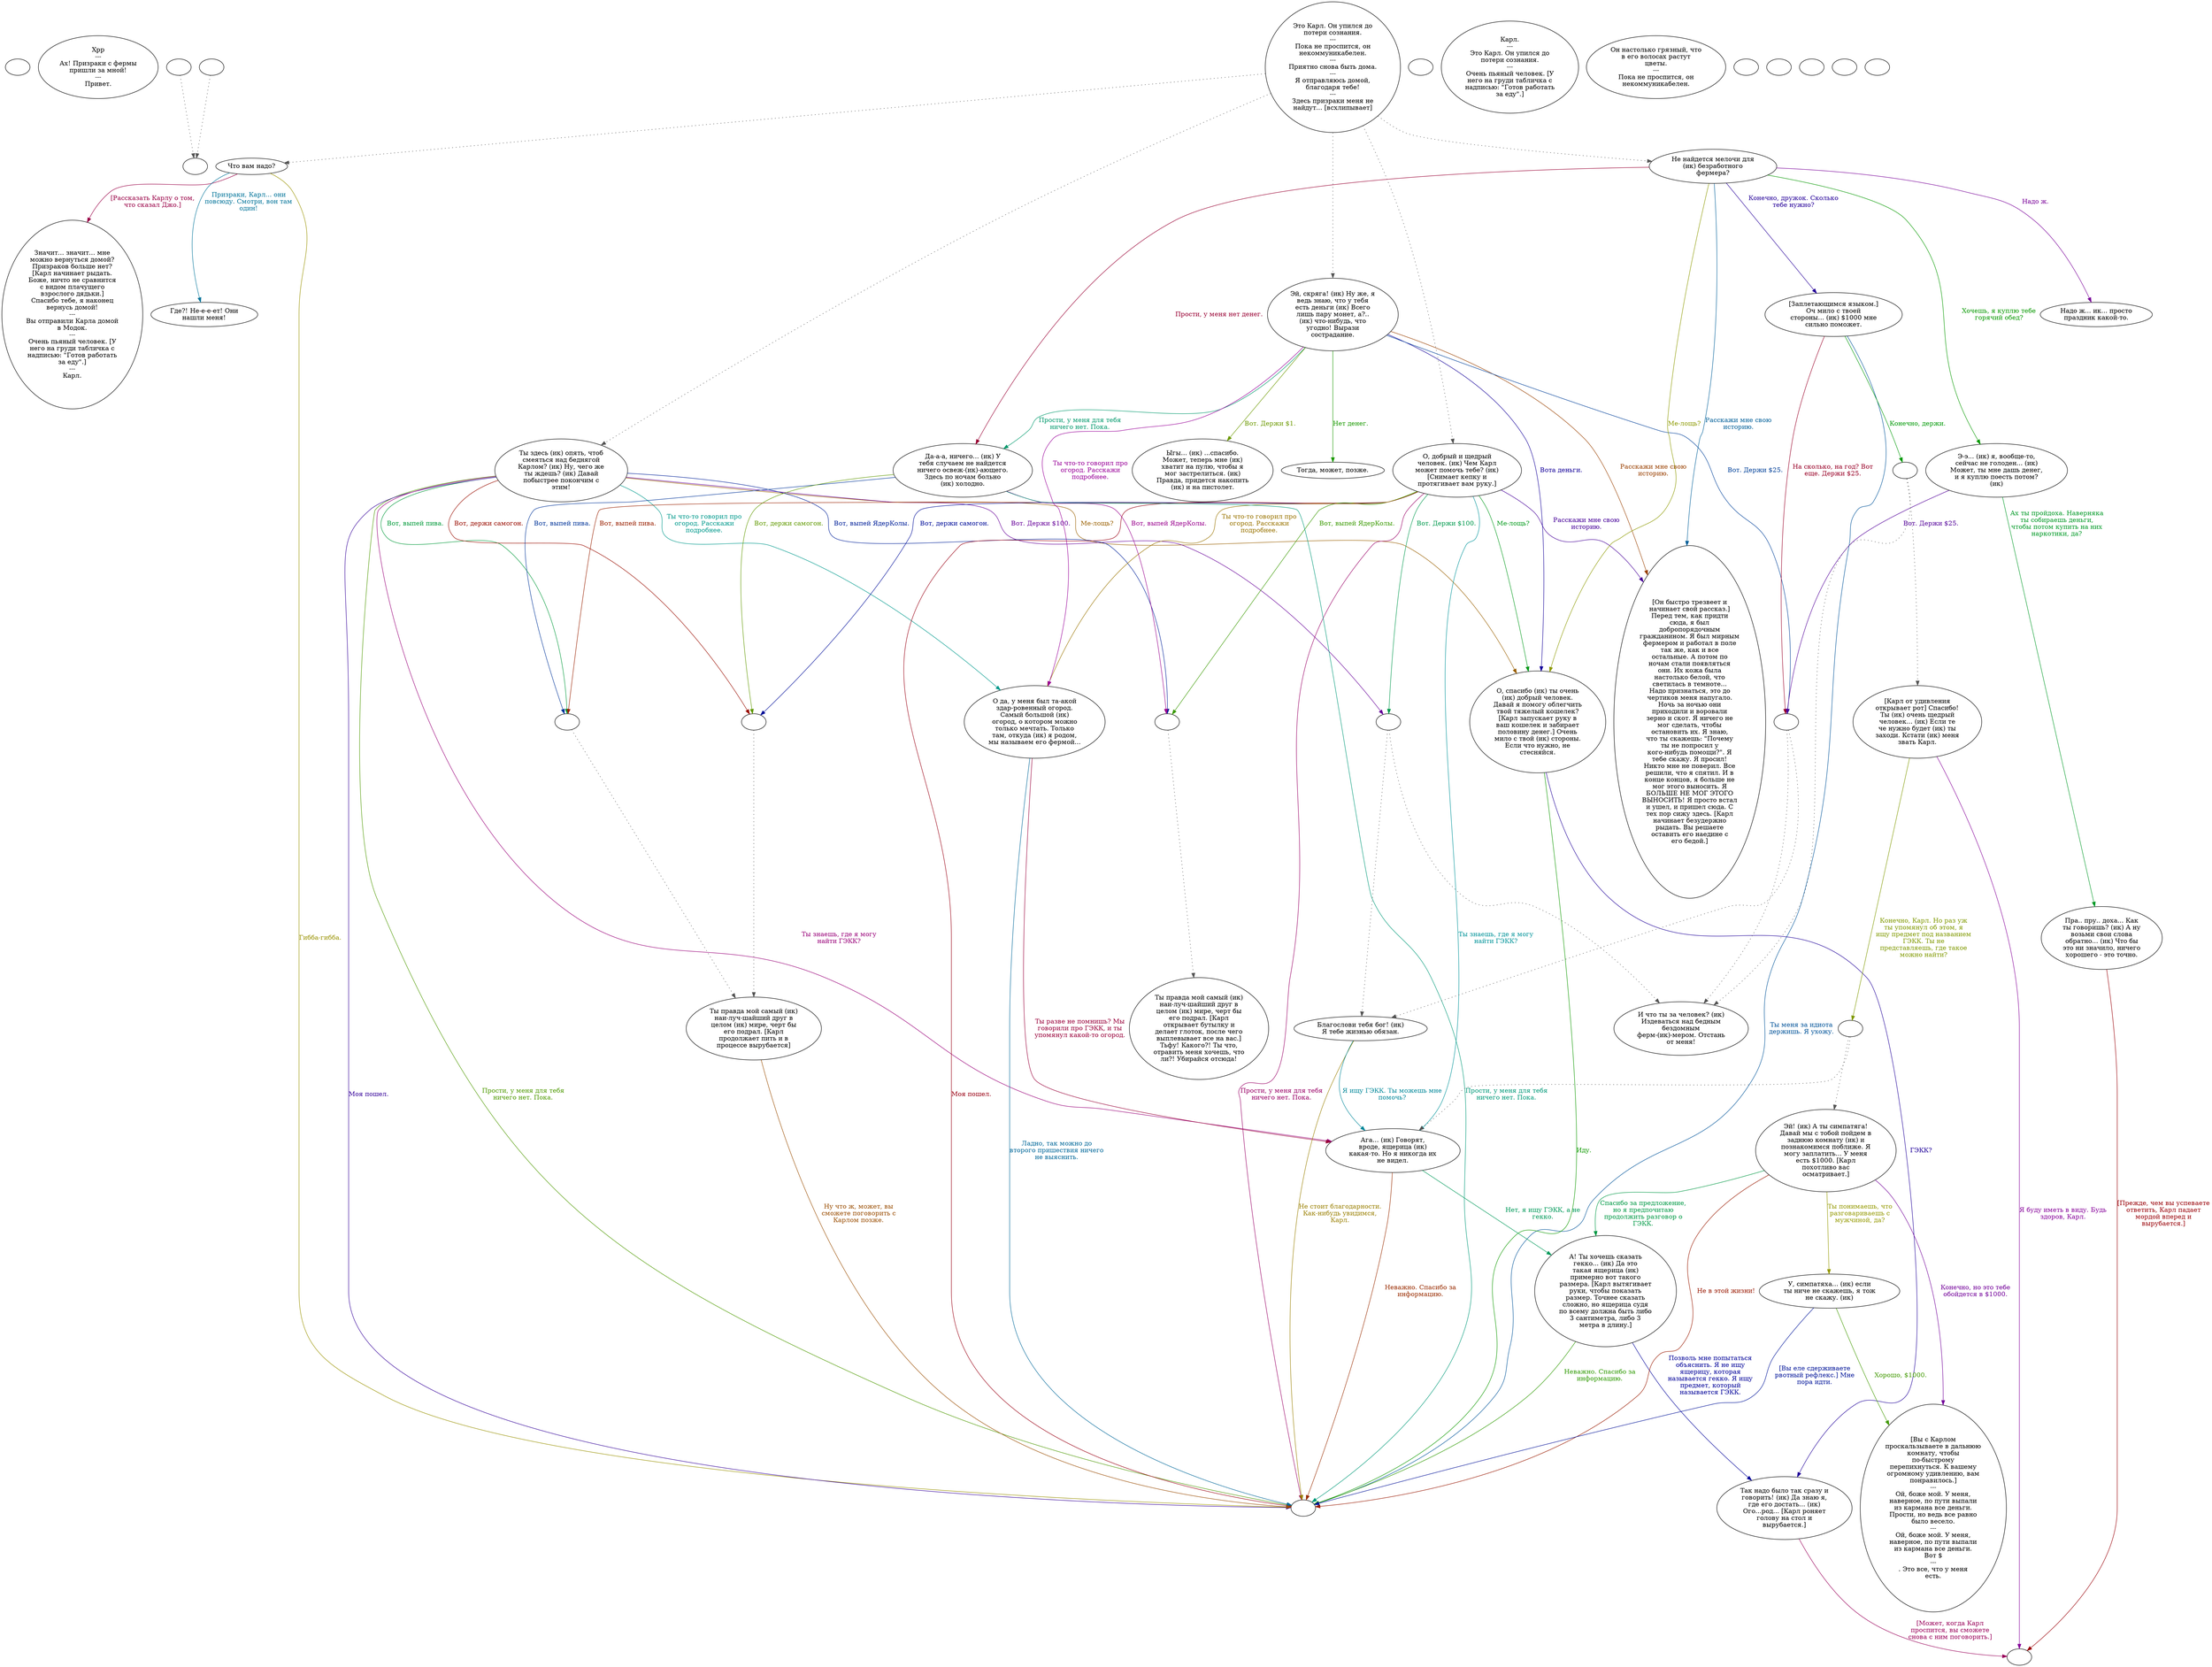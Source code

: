 digraph mcKarl {
  "start" [style=filled       fillcolor="#FFFFFF"       color="#000000"]
  "start" [label=""]
  "critter_p_proc" [style=filled       fillcolor="#FFFFFF"       color="#000000"]
  "critter_p_proc" [label="Хрр\n---\nАх! Призраки с фермы\nпришли за мной!\n---\nПривет."]
  "pickup_p_proc" [style=filled       fillcolor="#FFFFFF"       color="#000000"]
  "pickup_p_proc" -> "Node998" [style=dotted color="#555555"]
  "pickup_p_proc" [label=""]
  "talk_p_proc" [style=filled       fillcolor="#FFFFFF"       color="#000000"]
  "talk_p_proc" -> "Node003" [style=dotted color="#555555"]
  "talk_p_proc" -> "Node004" [style=dotted color="#555555"]
  "talk_p_proc" -> "Node001" [style=dotted color="#555555"]
  "talk_p_proc" -> "Node002" [style=dotted color="#555555"]
  "talk_p_proc" -> "Node000" [style=dotted color="#555555"]
  "talk_p_proc" [label="Это Карл. Он упился до\nпотери сознания.\n---\nПока не проспится, он\nнекоммуникабелен.\n---\nПриятно снова быть дома.\n---\nЯ отправляюсь домой,\nблагодаря тебе!\n---\nЗдесь призраки меня не\nнайдут... [всхлипывает]"]
  "destroy_p_proc" [style=filled       fillcolor="#FFFFFF"       color="#000000"]
  "destroy_p_proc" [label=""]
  "look_at_p_proc" [style=filled       fillcolor="#FFFFFF"       color="#000000"]
  "look_at_p_proc" [label="Карл.\n---\nЭто Карл. Он упился до\nпотери сознания.\n---\nОчень пьяный человек. [У\nнего на груди табличка с\nнадписью: \"Готов работать\nза еду\".]"]
  "description_p_proc" [style=filled       fillcolor="#FFFFFF"       color="#000000"]
  "description_p_proc" [label="Он настолько грязный, что\nв его волосах растут\nцветы.\n---\nПока не проспится, он\nнекоммуникабелен."]
  "use_skill_on_p_proc" [style=filled       fillcolor="#FFFFFF"       color="#000000"]
  "use_skill_on_p_proc" [label=""]
  "damage_p_proc" [style=filled       fillcolor="#FFFFFF"       color="#000000"]
  "damage_p_proc" -> "Node998" [style=dotted color="#555555"]
  "damage_p_proc" [label=""]
  "map_enter_p_proc" [style=filled       fillcolor="#FFFFFF"       color="#000000"]
  "map_enter_p_proc" [label=""]
  "map_exit_p_proc" [style=filled       fillcolor="#FFFFFF"       color="#000000"]
  "map_exit_p_proc" [label=""]
  "map_update_p_proc" [style=filled       fillcolor="#FFFFFF"       color="#000000"]
  "map_update_p_proc" [label=""]
  "Node000" [style=filled       fillcolor="#FFFFFF"       color="#000000"]
  "Node000" [label="Не найдется мелочи для\n(ик) безработного\nфермера?"]
  "Node000" -> "Node010" [label="Конечно, дружок. Сколько\nтебе нужно?" color="#260099" fontcolor="#260099"]
  "Node000" -> "Node020" [label="Хочешь, я куплю тебе\nгорячий обед?" color="#069900" fontcolor="#069900"]
  "Node000" -> "Node025" [label="Прости, у меня нет денег." color="#990033" fontcolor="#990033"]
  "Node000" -> "Node046" [label="Расскажи мне свою\nисторию." color="#005F99" fontcolor="#005F99"]
  "Node000" -> "Node030" [label="Ме-лощь?" color="#8C9900" fontcolor="#8C9900"]
  "Node000" -> "Node031" [label="Надо ж." color="#790099" fontcolor="#790099"]
  "Node001" [style=filled       fillcolor="#FFFFFF"       color="#000000"]
  "Node001" [label="О, добрый и щедрый\nчеловек. (ик) Чем Карл\nможет помочь тебе? (ик)\n[Снимает кепку и\nпротягивает вам руку.]"]
  "Node001" -> "Node994" [label="Вот. Держи $100." color="#00994D" fontcolor="#00994D"]
  "Node001" -> "Node993" [label="Вот, выпей пива." color="#992000" fontcolor="#992000"]
  "Node001" -> "Node992" [label="Вот, держи самогон." color="#000D99" fontcolor="#000D99"]
  "Node001" -> "Node991" [label="Вот, выпей ЯдерКолы." color="#399900" fontcolor="#399900"]
  "Node001" -> "Node999" [label="Прости, у меня для тебя\nничего нет. Пока." color="#990066" fontcolor="#990066"]
  "Node001" -> "Node013" [label="Ты знаешь, где я могу\nнайти ГЭКК?" color="#009399" fontcolor="#009399"]
  "Node001" -> "Node042" [label="Ты что-то говорил про\nогород. Расскажи\nподробнее." color="#997300" fontcolor="#997300"]
  "Node001" -> "Node046" [label="Расскажи мне свою\nисторию." color="#460099" fontcolor="#460099"]
  "Node001" -> "Node030" [label="Ме-лощь?" color="#009919" fontcolor="#009919"]
  "Node001" -> "Node999" [label="Моя пошел." color="#990013" fontcolor="#990013"]
  "Node002" [style=filled       fillcolor="#FFFFFF"       color="#000000"]
  "Node002" [label="Эй, скряга! (ик) Ну же, я\nведь знаю, что у тебя\nесть деньги (ик) Всего\nлишь пару монет, а?..\n(ик) что-нибудь, что\nугодно! Вырази\nсострадание."]
  "Node002" -> "Node990" [label="Вот. Держи $25." color="#004099" fontcolor="#004099"]
  "Node002" -> "Node033" [label="Вот. Держи $1." color="#6C9900" fontcolor="#6C9900"]
  "Node002" -> "Node042" [label="Ты что-то говорил про\nогород. Расскажи\nподробнее." color="#990099" fontcolor="#990099"]
  "Node002" -> "Node025" [label="Прости, у меня для тебя\nничего нет. Пока." color="#00996C" fontcolor="#00996C"]
  "Node002" -> "Node046" [label="Расскажи мне свою\nисторию." color="#994000" fontcolor="#994000"]
  "Node002" -> "Node030" [label="Вота деньги." color="#130099" fontcolor="#130099"]
  "Node002" -> "Node032" [label="Нет денег." color="#1A9900" fontcolor="#1A9900"]
  "Node003" [style=filled       fillcolor="#FFFFFF"       color="#000000"]
  "Node003" [label="Что вам надо?"]
  "Node003" -> "Node040" [label="[Рассказать Карлу о том,\nчто сказал Джо.]" color="#990046" fontcolor="#990046"]
  "Node003" -> "Node041" [label="Призраки, Карл... они\nповсюду. Смотри, вон там\nодин!" color="#007399" fontcolor="#007399"]
  "Node003" -> "Node999" [label="Гибба-гибба." color="#999200" fontcolor="#999200"]
  "Node004" [style=filled       fillcolor="#FFFFFF"       color="#000000"]
  "Node004" [label="Ты здесь (ик) опять, чтоб\nсмеяться над беднягой\nКарлом? (ик) Ну, чего же\nты ждешь? (ик) Давай\nпобыстрее покончим с\nэтим!"]
  "Node004" -> "Node994" [label="Вот. Держи $100." color="#660099" fontcolor="#660099"]
  "Node004" -> "Node993" [label="Вот, выпей пива." color="#009939" fontcolor="#009939"]
  "Node004" -> "Node992" [label="Вот, держи самогон." color="#990C00" fontcolor="#990C00"]
  "Node004" -> "Node991" [label="Вот, выпей ЯдерКолы." color="#002099" fontcolor="#002099"]
  "Node004" -> "Node999" [label="Прости, у меня для тебя\nничего нет. Пока." color="#4D9900" fontcolor="#4D9900"]
  "Node004" -> "Node013" [label="Ты знаешь, где я могу\nнайти ГЭКК?" color="#990079" fontcolor="#990079"]
  "Node004" -> "Node042" [label="Ты что-то говорил про\nогород. Расскажи\nподробнее." color="#00998C" fontcolor="#00998C"]
  "Node004" -> "Node030" [label="Ме-лощь?" color="#995F00" fontcolor="#995F00"]
  "Node004" -> "Node999" [label="Моя пошел." color="#330099" fontcolor="#330099"]
  "Node010" [style=filled       fillcolor="#FFFFFF"       color="#000000"]
  "Node010" [label="[Заплетающимся языком.]\nОч мило с твоей\nстороны... (ик) $1000 мне\nсильно поможет."]
  "Node010" -> "Node996" [label="Конечно, держи." color="#009906" fontcolor="#009906"]
  "Node010" -> "Node990" [label="На сколько, на год? Вот\nеще. Держи $25." color="#990027" fontcolor="#990027"]
  "Node010" -> "Node999" [label="Ты меня за идиота\nдержишь. Я ухожу." color="#005399" fontcolor="#005399"]
  "Node011" [style=filled       fillcolor="#FFFFFF"       color="#000000"]
  "Node011" [label="[Карл от удивления\nоткрывает рот] Спасибо!\nТы (ик) очень щедрый\nчеловек... (ик) Если те\nче нужно будет (ик) ты\nзаходи. Кстати (ик) меня\nзвать Карл."]
  "Node011" -> "Node995" [label="Конечно, Карл. Но раз уж\nты упомянул об этом, я\nищу предмет под названием\nГЭКК. Ты не\nпредставляешь, где такое\nможно найти?" color="#809900" fontcolor="#809900"]
  "Node011" -> "Node989" [label="Я буду иметь в виду. Будь\nздоров, Карл." color="#850099" fontcolor="#850099"]
  "Node012" [style=filled       fillcolor="#FFFFFF"       color="#000000"]
  "Node012" [label="И что ты за человек? (ик)\nИздеваться над бедным\nбездомным\nферм-(ик)-мером. Отстань\nот меня!"]
  "Node013" [style=filled       fillcolor="#FFFFFF"       color="#000000"]
  "Node013" [label="Ага... (ик) Говорят,\nвроде, ящерица (ик)\nкакая-то. Но я никогда их\nне видел."]
  "Node013" -> "Node014" [label="Нет, я ищу ГЭКК, а не\nгекко." color="#009959" fontcolor="#009959"]
  "Node013" -> "Node999" [label="Неважно. Спасибо за\nинформацию." color="#992C00" fontcolor="#992C00"]
  "Node014" [style=filled       fillcolor="#FFFFFF"       color="#000000"]
  "Node014" [label="А! Ты хочешь сказать\nгекко... (ик) Да это\nтакая ящерица (ик)\nпримерно вот такого\nразмера. [Карл вытягивает\nруки, чтобы показать\nразмер. Точнее сказать\nсложно, но ящерица судя\nпо всему должна быть либо\n3 сантиметра, либо 3\nметра в длину.]"]
  "Node014" -> "Node015" [label="Позволь мне попытаться\nобъяснить. Я не ищу\nящерицу, которая\nназывается гекко. Я ищу\nпредмет, который\nназывается ГЭКК." color="#000199" fontcolor="#000199"]
  "Node014" -> "Node999" [label="Неважно. Спасибо за\nинформацию." color="#2D9900" fontcolor="#2D9900"]
  "Node015" [style=filled       fillcolor="#FFFFFF"       color="#000000"]
  "Node015" [label="Так надо было так сразу и\nговорить! (ик) Да знаю я,\nгде его достать... (ик)\nОго...род... [Карл роняет\nголову на стол и\nвырубается.]"]
  "Node015" -> "Node989" [label="[Может, когда Карл\nпроспится, вы сможете\nснова с ним поговорить.]" color="#99005A" fontcolor="#99005A"]
  "Node016" [style=filled       fillcolor="#FFFFFF"       color="#000000"]
  "Node016" [label="Благослови тебя бог! (ик)\nЯ тебе жизнью обязан."]
  "Node016" -> "Node013" [label="Я ищу ГЭКК. Ты можешь мне\nпомочь?" color="#008799" fontcolor="#008799"]
  "Node016" -> "Node999" [label="Не стоит благодарности.\nКак-нибудь увидимся,\nКарл." color="#997F00" fontcolor="#997F00"]
  "Node020" [style=filled       fillcolor="#FFFFFF"       color="#000000"]
  "Node020" [label="Э-э... (ик) я, вообще-то,\nсейчас не голоден... (ик)\nМожет, ты мне дашь денег,\nи я куплю поесть потом?\n(ик)"]
  "Node020" -> "Node990" [label="Вот. Держи $25." color="#520099" fontcolor="#520099"]
  "Node020" -> "Node021" [label="Ах ты пройдоха. Наверняка\nты собираешь деньги,\nчтобы потом купить на них\nнаркотики, да?" color="#009926" fontcolor="#009926"]
  "Node021" [style=filled       fillcolor="#FFFFFF"       color="#000000"]
  "Node021" [label="Пра.. пру.. доха... Как\nты говоришь? (ик) А ну\nвозьми свои слова\nобратно... (ик) Что бы\nэто ни значило, ничего\nхорошего - это точно."]
  "Node021" -> "Node989" [label="[Прежде, чем вы успеваете\nответить, Карл падает\nмордой вперед и\nвырубается.]" color="#990007" fontcolor="#990007"]
  "Node025" [style=filled       fillcolor="#FFFFFF"       color="#000000"]
  "Node025" [label="Да-а-а, ничего... (ик) У\nтебя случаем не найдется\nничего освеж-(ик)-ающего.\nЗдесь по ночам больно\n(ик) холодно."]
  "Node025" -> "Node993" [label="Вот, выпей пива." color="#003499" fontcolor="#003499"]
  "Node025" -> "Node992" [label="Вот, держи самогон." color="#609900" fontcolor="#609900"]
  "Node025" -> "Node991" [label="Вот, выпей ЯдерКолы." color="#99008D" fontcolor="#99008D"]
  "Node025" -> "Node999" [label="Прости, у меня для тебя\nничего нет. Пока." color="#009978" fontcolor="#009978"]
  "Node026" [style=filled       fillcolor="#FFFFFF"       color="#000000"]
  "Node026" [label="Ты правда мой самый (ик)\nнаи-луч-шайший друг в\nцелом (ик) мире, черт бы\nего подрал. [Карл\nпродолжает пить и в\nпроцессе вырубается]"]
  "Node026" -> "Node999" [label="Ну что ж, может, вы\nсможете поговорить с\nКарлом позже." color="#994C00" fontcolor="#994C00"]
  "Node027" [style=filled       fillcolor="#FFFFFF"       color="#000000"]
  "Node027" [label="Ты правда мой самый (ик)\nнаи-луч-шайший друг в\nцелом (ик) мире, черт бы\nего подрал. [Карл\nоткрывает бутылку и\nделает глоток, после чего\nвыплевывает все на вас.]\nТьфу! Какого?! Ты что,\nотравить меня хочешь, что\nли?! Убирайся отсюда!"]
  "Node030" [style=filled       fillcolor="#FFFFFF"       color="#000000"]
  "Node030" [label="О, спасибо (ик) ты очень\n(ик) добрый человек.\nДавай я помогу облегчить\nтвой тяжелый кошелек?\n[Карл запускает руку в\nваш кошелек и забирает\nполовину денег.] Очень\nмило с твой (ик) стороны.\nЕсли что нужно, не\nстесняйся."]
  "Node030" -> "Node015" [label="ГЭКК?" color="#1F0099" fontcolor="#1F0099"]
  "Node030" -> "Node999" [label="Иду." color="#0E9900" fontcolor="#0E9900"]
  "Node031" [style=filled       fillcolor="#FFFFFF"       color="#000000"]
  "Node031" [label="Надо ж... ик... просто\nпраздник какой-то."]
  "Node032" [style=filled       fillcolor="#FFFFFF"       color="#000000"]
  "Node032" [label="Тогда, может, позже."]
  "Node033" [style=filled       fillcolor="#FFFFFF"       color="#000000"]
  "Node033" [label="Ыгы... (ик) ...спасибо.\nМожет, теперь мне (ик)\nхватит на пулю, чтобы я\nмог застрелиться. (ик)\nПравда, придется накопить\n(ик) и на пистолет."]
  "Node040" [style=filled       fillcolor="#FFFFFF"       color="#000000"]
  "Node040" [label="Значит... значит... мне\nможно вернуться домой?\nПризраков больше нет?\n[Карл начинает рыдать.\nБоже, ничто не сравнится\nс видом плачущего\nвзрослого дядьки.]\nСпасибо тебе, я наконец\nвернусь домой!\n---\nВы отправили Карла домой\nв Модок.\n---\nОчень пьяный человек. [У\nнего на груди табличка с\nнадписью: \"Готов работать\nза еду\".]\n---\nКарл."]
  "Node041" [style=filled       fillcolor="#FFFFFF"       color="#000000"]
  "Node041" [label="Где?! Не-е-е-ет! Они\nнашли меня!"]
  "Node042" [style=filled       fillcolor="#FFFFFF"       color="#000000"]
  "Node042" [label="О да, у меня был та-акой\nздар-ровенный огород.\nСамый большой (ик)\nогород, о котором можно\nтолько мечтать. Только\nтам, откуда (ик) я родом,\nмы называем его фермой..."]
  "Node042" -> "Node013" [label="Ты разве не помнишь? Мы\nговорили про ГЭКК, и ты\nупомянул какой-то огород." color="#99003A" fontcolor="#99003A"]
  "Node042" -> "Node999" [label="Ладно, так можно до\nвторого пришествия ничего\nне выяснить." color="#006799" fontcolor="#006799"]
  "Node043" [style=filled       fillcolor="#FFFFFF"       color="#000000"]
  "Node043" [label="Эй! (ик) А ты симпатяга!\nДавай мы с тобой пойдем в\nзаднюю комнату (ик) и\nпознакомимся поближе. Я\nмогу заплатить... У меня\nесть $1000. [Карл\nпохотливо вас\nосматривает.]"]
  "Node043" -> "Node044" [label="Ты понимаешь, что\nразговариваешь с\nмужчиной, да?" color="#949900" fontcolor="#949900"]
  "Node043" -> "Node045" [label="Конечно, но это тебе\nобойдется в $1000." color="#720099" fontcolor="#720099"]
  "Node043" -> "Node014" [label="Спасибо за предложение,\nно я предпочитаю\nпродолжить разговор о\nГЭКК." color="#009945" fontcolor="#009945"]
  "Node043" -> "Node999" [label="Не в этой жизни!" color="#991900" fontcolor="#991900"]
  "Node044" [style=filled       fillcolor="#FFFFFF"       color="#000000"]
  "Node044" [label="У, симпатяха... (ик) если\nты ниче не скажешь, я тож\nне скажу. (ик)"]
  "Node044" -> "Node999" [label="[Вы еле сдерживаете\nрвотный рефлекс.] Мне\nпора идти." color="#001499" fontcolor="#001499"]
  "Node044" -> "Node045" [label="Хорошо, $1000." color="#419900" fontcolor="#419900"]
  "Node045" [style=filled       fillcolor="#FFFFFF"       color="#000000"]
  "Node045" [label="[Вы с Карлом\nпроскальзываете в дальнюю\nкомнату, чтобы\nпо-быстрому\nперепихнуться. К вашему\nогромному удивлению, вам\nпонравилось.]\n---\nОй, боже мой. У меня,\nнаверное, по пути выпали\nиз кармана все деньги.\nПрости, но ведь все равно\nбыло весело.\n---\nОй, боже мой. У меня,\nнаверное, по пути выпали\nиз кармана все деньги.\nВот $\n---\n. Это все, что у меня\nесть."]
  "Node046" [style=filled       fillcolor="#FFFFFF"       color="#000000"]
  "Node046" [label="[Он быстро трезвеет и\nначинает свой рассказ.]\nПеред тем, как придти\nсюда, я был\nдобропорядочным\nгражданином. Я был мирным\nфермером и работал в поле\nтак же, как и все\nостальные. А потом по\nночам стали появляться\nони. Их кожа была\nнастолько белой, что\nсветилась в темноте...\nНадо признаться, это до\nчертиков меня напугало.\nНочь за ночью они\nприходили и воровали\nзерно и скот. Я ничего не\nмог сделать, чтобы\nостановить их. Я знаю,\nчто ты скажешь: \"Почему\nты не попросил у\nкого-нибудь помощи?\". Я\nтебе скажу. Я просил!\nНикто мне не поверил. Все\nрешили, что я спятил. И в\nконце концов, я больше не\nмог этого выносить. Я\nБОЛЬШЕ НЕ МОГ ЭТОГО\nВЫНОСИТЬ! Я просто встал\nи ушел, и пришел сюда. С\nтех пор сижу здесь. [Карл\nначинает безудержно\nрыдать. Вы решаете\nоставить его наедине с\nего бедой.]"]
  "Node999" [style=filled       fillcolor="#FFFFFF"       color="#000000"]
  "Node999" [label=""]
  "Node998" [style=filled       fillcolor="#FFFFFF"       color="#000000"]
  "Node998" [label=""]
  "Node996" [style=filled       fillcolor="#FFFFFF"       color="#000000"]
  "Node996" -> "Node011" [style=dotted color="#555555"]
  "Node996" -> "Node012" [style=dotted color="#555555"]
  "Node996" [label=""]
  "Node995" [style=filled       fillcolor="#FFFFFF"       color="#000000"]
  "Node995" -> "Node043" [style=dotted color="#555555"]
  "Node995" -> "Node013" [style=dotted color="#555555"]
  "Node995" [label=""]
  "timed_event_p_proc" [style=filled       fillcolor="#FFFFFF"       color="#000000"]
  "timed_event_p_proc" [label=""]
  "Node994" [style=filled       fillcolor="#FFFFFF"       color="#000000"]
  "Node994" -> "Node016" [style=dotted color="#555555"]
  "Node994" -> "Node012" [style=dotted color="#555555"]
  "Node994" [label=""]
  "Node993" [style=filled       fillcolor="#FFFFFF"       color="#000000"]
  "Node993" -> "Node026" [style=dotted color="#555555"]
  "Node993" [label=""]
  "Node992" [style=filled       fillcolor="#FFFFFF"       color="#000000"]
  "Node992" -> "Node026" [style=dotted color="#555555"]
  "Node992" [label=""]
  "Node991" [style=filled       fillcolor="#FFFFFF"       color="#000000"]
  "Node991" -> "Node027" [style=dotted color="#555555"]
  "Node991" [label=""]
  "Node990" [style=filled       fillcolor="#FFFFFF"       color="#000000"]
  "Node990" -> "Node016" [style=dotted color="#555555"]
  "Node990" -> "Node012" [style=dotted color="#555555"]
  "Node990" [label=""]
  "Node989" [style=filled       fillcolor="#FFFFFF"       color="#000000"]
  "Node989" [label=""]
}
